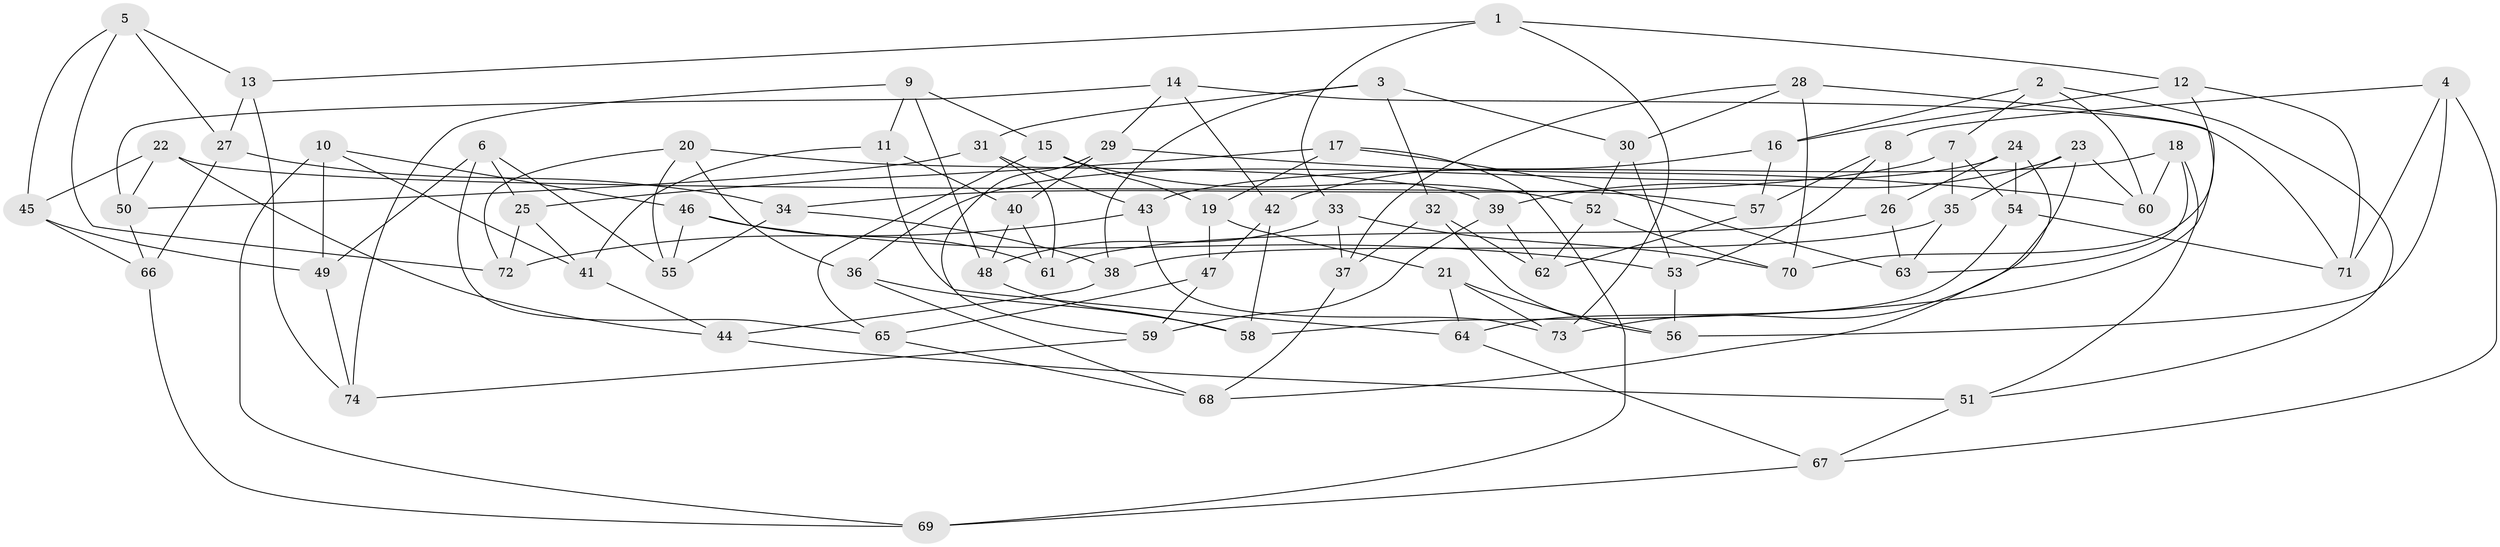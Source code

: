 // coarse degree distribution, {3: 0.06818181818181818, 4: 0.6590909090909091, 5: 0.13636363636363635, 6: 0.06818181818181818, 10: 0.022727272727272728, 7: 0.022727272727272728, 8: 0.022727272727272728}
// Generated by graph-tools (version 1.1) at 2025/01/03/04/25 22:01:10]
// undirected, 74 vertices, 148 edges
graph export_dot {
graph [start="1"]
  node [color=gray90,style=filled];
  1;
  2;
  3;
  4;
  5;
  6;
  7;
  8;
  9;
  10;
  11;
  12;
  13;
  14;
  15;
  16;
  17;
  18;
  19;
  20;
  21;
  22;
  23;
  24;
  25;
  26;
  27;
  28;
  29;
  30;
  31;
  32;
  33;
  34;
  35;
  36;
  37;
  38;
  39;
  40;
  41;
  42;
  43;
  44;
  45;
  46;
  47;
  48;
  49;
  50;
  51;
  52;
  53;
  54;
  55;
  56;
  57;
  58;
  59;
  60;
  61;
  62;
  63;
  64;
  65;
  66;
  67;
  68;
  69;
  70;
  71;
  72;
  73;
  74;
  1 -- 12;
  1 -- 33;
  1 -- 73;
  1 -- 13;
  2 -- 7;
  2 -- 51;
  2 -- 60;
  2 -- 16;
  3 -- 38;
  3 -- 30;
  3 -- 31;
  3 -- 32;
  4 -- 8;
  4 -- 67;
  4 -- 56;
  4 -- 71;
  5 -- 13;
  5 -- 45;
  5 -- 27;
  5 -- 72;
  6 -- 25;
  6 -- 65;
  6 -- 55;
  6 -- 49;
  7 -- 35;
  7 -- 54;
  7 -- 34;
  8 -- 53;
  8 -- 57;
  8 -- 26;
  9 -- 48;
  9 -- 74;
  9 -- 15;
  9 -- 11;
  10 -- 41;
  10 -- 49;
  10 -- 69;
  10 -- 46;
  11 -- 41;
  11 -- 40;
  11 -- 64;
  12 -- 71;
  12 -- 16;
  12 -- 70;
  13 -- 74;
  13 -- 27;
  14 -- 29;
  14 -- 71;
  14 -- 42;
  14 -- 50;
  15 -- 19;
  15 -- 52;
  15 -- 65;
  16 -- 57;
  16 -- 42;
  17 -- 69;
  17 -- 63;
  17 -- 25;
  17 -- 19;
  18 -- 43;
  18 -- 51;
  18 -- 60;
  18 -- 63;
  19 -- 47;
  19 -- 21;
  20 -- 36;
  20 -- 72;
  20 -- 39;
  20 -- 55;
  21 -- 64;
  21 -- 56;
  21 -- 73;
  22 -- 45;
  22 -- 44;
  22 -- 50;
  22 -- 57;
  23 -- 39;
  23 -- 73;
  23 -- 60;
  23 -- 35;
  24 -- 68;
  24 -- 36;
  24 -- 26;
  24 -- 54;
  25 -- 41;
  25 -- 72;
  26 -- 63;
  26 -- 61;
  27 -- 66;
  27 -- 34;
  28 -- 58;
  28 -- 37;
  28 -- 70;
  28 -- 30;
  29 -- 40;
  29 -- 59;
  29 -- 60;
  30 -- 53;
  30 -- 52;
  31 -- 50;
  31 -- 43;
  31 -- 61;
  32 -- 56;
  32 -- 37;
  32 -- 62;
  33 -- 48;
  33 -- 70;
  33 -- 37;
  34 -- 55;
  34 -- 38;
  35 -- 63;
  35 -- 38;
  36 -- 68;
  36 -- 58;
  37 -- 68;
  38 -- 44;
  39 -- 59;
  39 -- 62;
  40 -- 48;
  40 -- 61;
  41 -- 44;
  42 -- 47;
  42 -- 58;
  43 -- 73;
  43 -- 72;
  44 -- 51;
  45 -- 66;
  45 -- 49;
  46 -- 55;
  46 -- 53;
  46 -- 61;
  47 -- 59;
  47 -- 65;
  48 -- 58;
  49 -- 74;
  50 -- 66;
  51 -- 67;
  52 -- 70;
  52 -- 62;
  53 -- 56;
  54 -- 71;
  54 -- 64;
  57 -- 62;
  59 -- 74;
  64 -- 67;
  65 -- 68;
  66 -- 69;
  67 -- 69;
}
